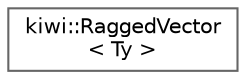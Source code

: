 digraph "Graphical Class Hierarchy"
{
 // LATEX_PDF_SIZE
  bgcolor="transparent";
  edge [fontname=Helvetica,fontsize=10,labelfontname=Helvetica,labelfontsize=10];
  node [fontname=Helvetica,fontsize=10,shape=box,height=0.2,width=0.4];
  rankdir="LR";
  Node0 [id="Node000000",label="kiwi::RaggedVector\l\< Ty \>",height=0.2,width=0.4,color="grey40", fillcolor="white", style="filled",URL="$classkiwi_1_1RaggedVector.html",tooltip=" "];
}
